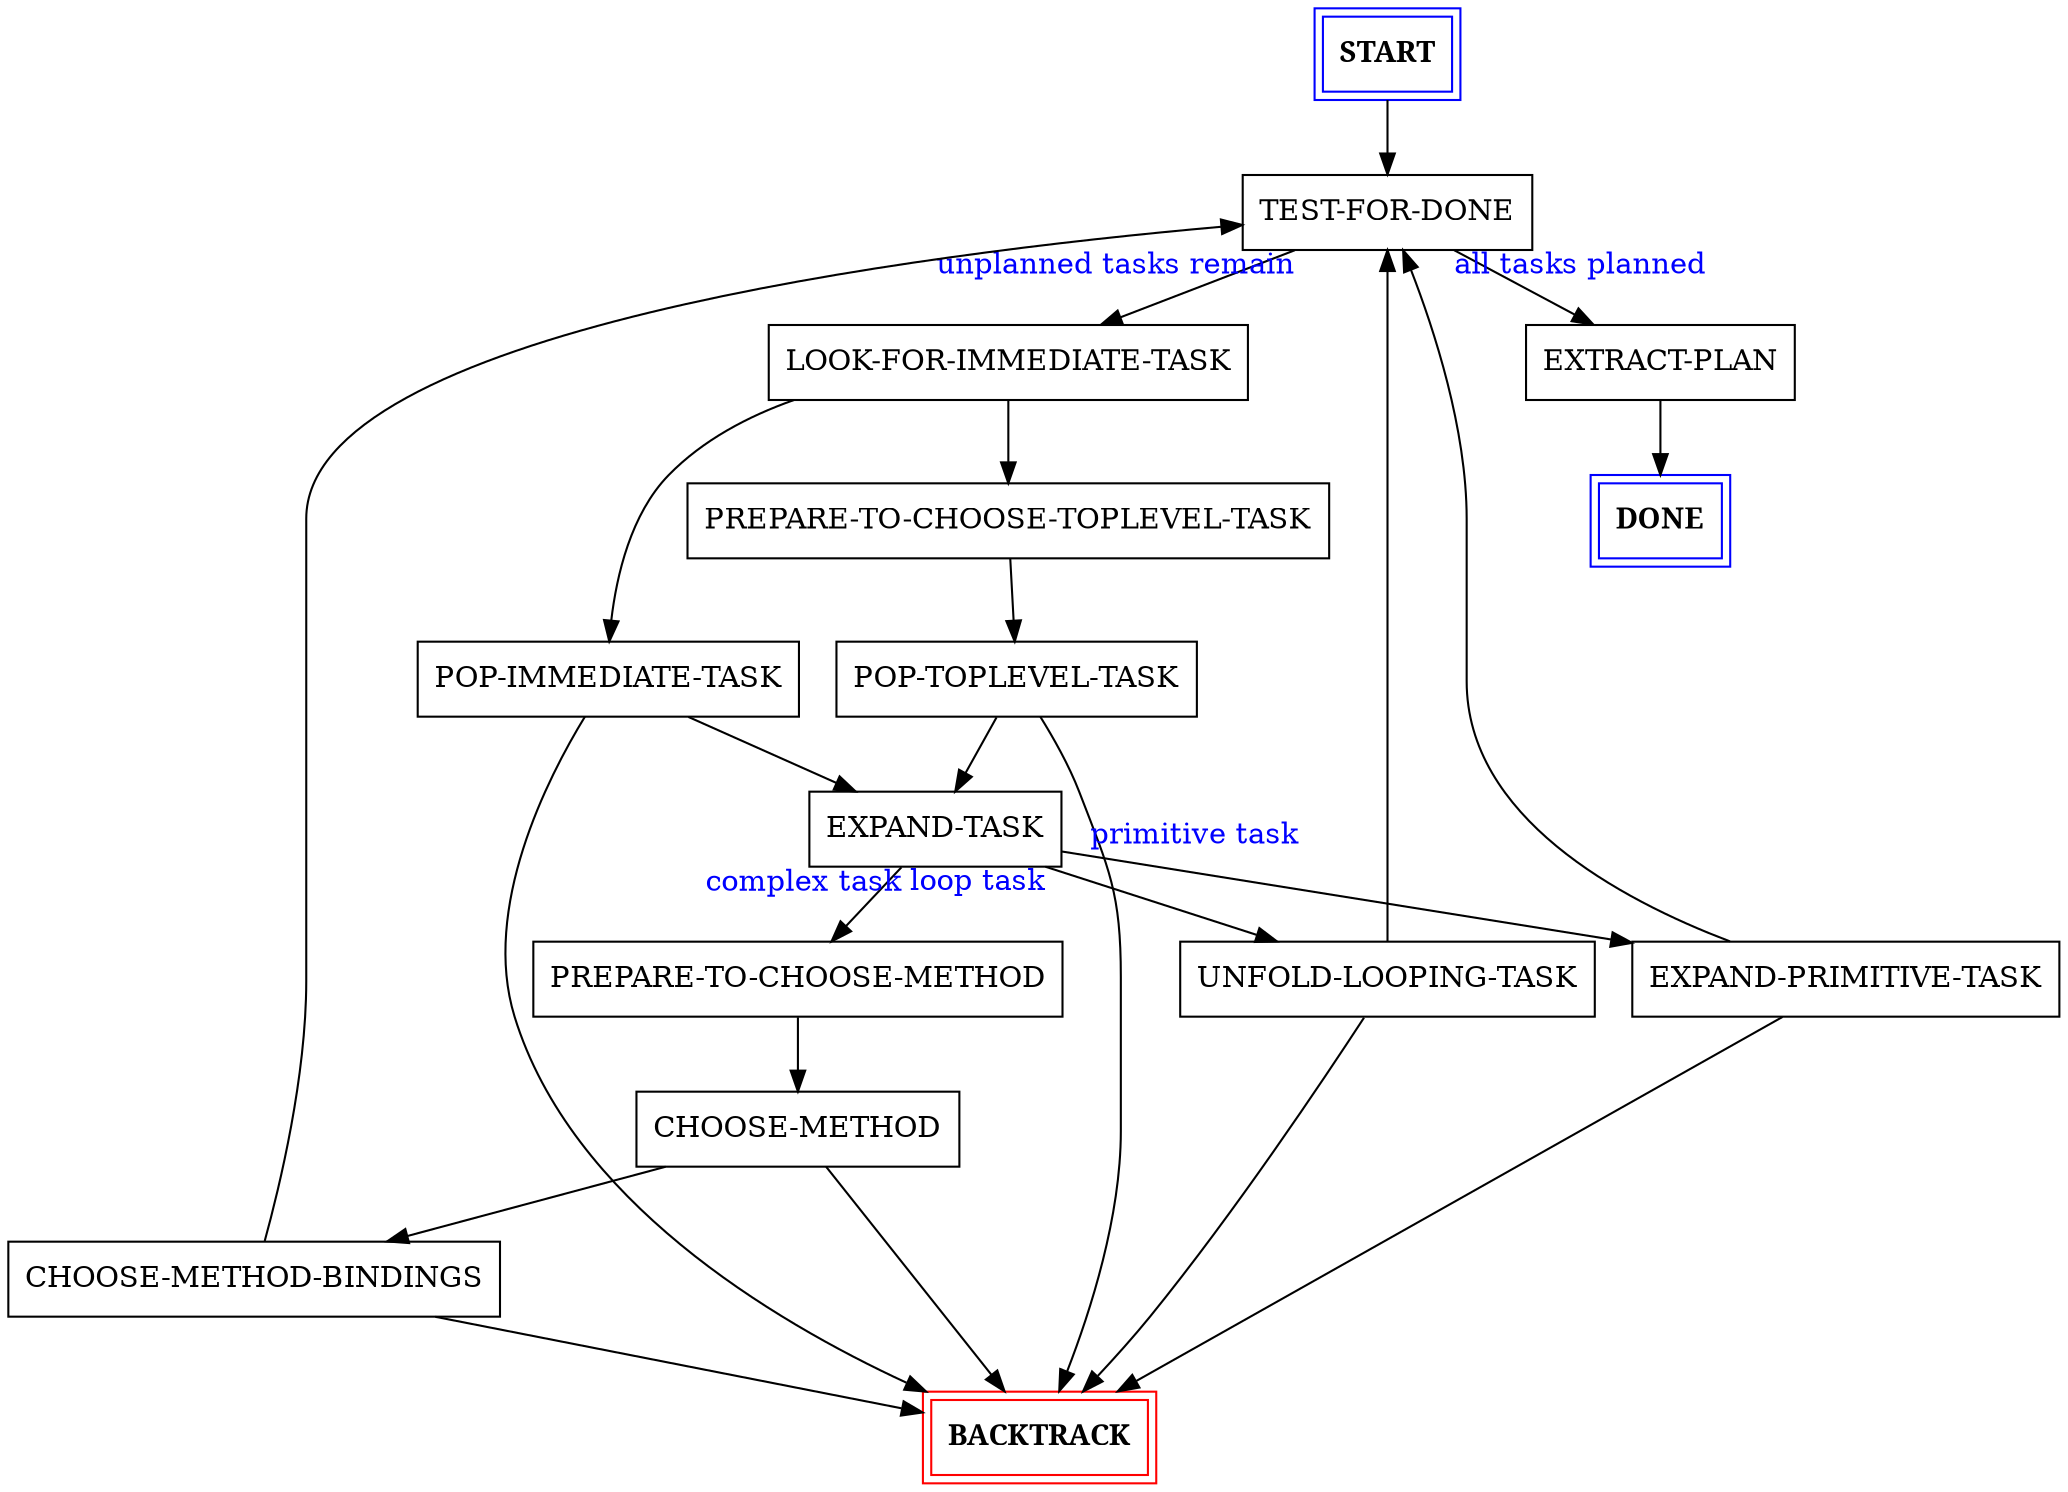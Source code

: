 digraph shop3_stack_machine {
        node [shape="rectangle"];
        
        "START" [fontname="bold",color="blue",shape="rectangle",peripheries=2];
        "TEST-FOR-DONE";
        "LOOK-FOR-IMMEDIATE-TASK";
        "POP-IMMEDIATE-TASK";
        "PREPARE-TO-CHOOSE-TOPLEVEL-TASK";
        "POP-TOPLEVEL-TASK";
        "EXPAND-TASK";
        "UNFOLD-LOOPING-TASK";
        "EXPAND-PRIMITIVE-TASK";
        "PREPARE-TO-CHOOSE-METHOD";
        "CHOOSE-METHOD";
        "CHOOSE-METHOD-BINDINGS";
        "EXTRACT-PLAN";
        {
                node[fontname="bold"];
                
                "BACKTRACK" [color=red,shape="rectangle",peripheries=2];
                "DONE" [color="blue",shape="rectangle",peripheries=2];
        }
        
        
        subgraph {
                edge [labelfontcolor="blue"];

                "START" -> "TEST-FOR-DONE";
                
                "LOOK-FOR-IMMEDIATE-TASK" -> "POP-IMMEDIATE-TASK";
                "LOOK-FOR-IMMEDIATE-TASK" -> "PREPARE-TO-CHOOSE-TOPLEVEL-TASK";
                "POP-IMMEDIATE-TASK" -> "EXPAND-TASK";
                "POP-IMMEDIATE-TASK" -> "BACKTRACK";
                "PREPARE-TO-CHOOSE-TOPLEVEL-TASK" -> "POP-TOPLEVEL-TASK";
                "POP-TOPLEVEL-TASK" -> "EXPAND-TASK";
                "POP-TOPLEVEL-TASK" -> "BACKTRACK";
                {
                        edge [labelfontcolor="blue"];
                        
                        "EXPAND-TASK" -> "EXPAND-PRIMITIVE-TASK" [taillabel="   primitive task"];
                        "EXPAND-TASK" -> "UNFOLD-LOOPING-TASK" [taillabel="loop task",xlp="-20"];
                        "EXPAND-TASK" -> "PREPARE-TO-CHOOSE-METHOD" [taillabel="complex task"];

                        "TEST-FOR-DONE" -> "EXTRACT-PLAN" [taillabel="all tasks planned"];
                        "TEST-FOR-DONE" -> "LOOK-FOR-IMMEDIATE-TASK" [taillabel="unplanned tasks remain"];
                }
        
                "UNFOLD-LOOPING-TASK" -> "TEST-FOR-DONE";
                "UNFOLD-LOOPING-TASK" -> "BACKTRACK";
                "EXPAND-PRIMITIVE-TASK" -> "TEST-FOR-DONE";
                "EXPAND-PRIMITIVE-TASK" -> "BACKTRACK";
                "PREPARE-TO-CHOOSE-METHOD" -> "CHOOSE-METHOD";
                "CHOOSE-METHOD" -> "CHOOSE-METHOD-BINDINGS";
                "CHOOSE-METHOD" -> "BACKTRACK";
                "CHOOSE-METHOD-BINDINGS" -> "TEST-FOR-DONE";
                "CHOOSE-METHOD-BINDINGS" -> "BACKTRACK";
                "EXTRACT-PLAN" -> "DONE";
                
        }

        
        
        
        

        
        
}